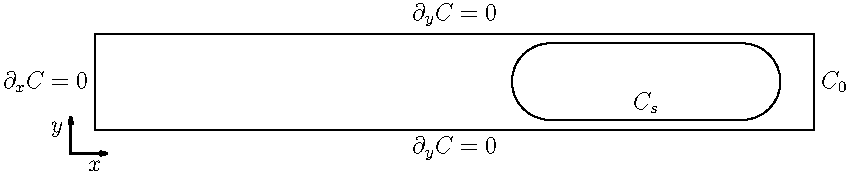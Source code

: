 size(15cm,5cm);

pair A=(-7.5,0), B=(-7.5,2), C=(7.5,2), D=(7.5,0);

//\node[left] at (-7.5,1) {$\frac{\partial C}{\partial n}=0$};
//\node[right] at (7.5,1) {$C_0$};
//\node[above] at (0,2) {$\frac{\partial C}{\partial n}=0$};
//\node[below] at (0,0) {$\frac{\partial C}{\partial n}=0$};
//\draw (1,1) circle (1);

//draw(unitsquare);
draw (A--B--C--D--cycle);
draw("$\partial_x C = 0$",(A+B)*0.5,W);
draw("$\partial_y C = 0$",(C+B)*0.5,N);
draw("$\partial_y C = 0$",(A+D)*0.5,S);
draw("$C_0$",(C+D)*0.5,E);

pair AxisCenter=(-8,-0.5);

draw(AxisCenter--AxisCenter+(0.75,0),linewidth(0.4mm),Arrow(1mm));
draw(AxisCenter--AxisCenter+(0,0.75),linewidth(0.4mm),Arrow(1mm));

draw("$x$",AxisCenter+(0.5,0),S);
draw("$y$",AxisCenter+(0,0.5),W);
//draw(circle(0,r));
real rad=0.8;
real bubble_length=4;
pair right_sphere=A+9.0/10.0*(D-A)+(0.0,1.0);
pair left_sphere=right_sphere-(bubble_length,0);
path p1=arc(right_sphere,rad,-90,90);
path p2=arc(left_sphere,rad,90,270);

//path P=arc(0,R,step,0);
draw(p1);
draw(p2);
draw(right_sphere+(0,rad)--left_sphere+(0,rad));
draw(right_sphere+(0,-rad)--left_sphere+(0,-rad));
draw("$C_s$",(right_sphere+left_sphere)*0.5+(0,-rad),N);
